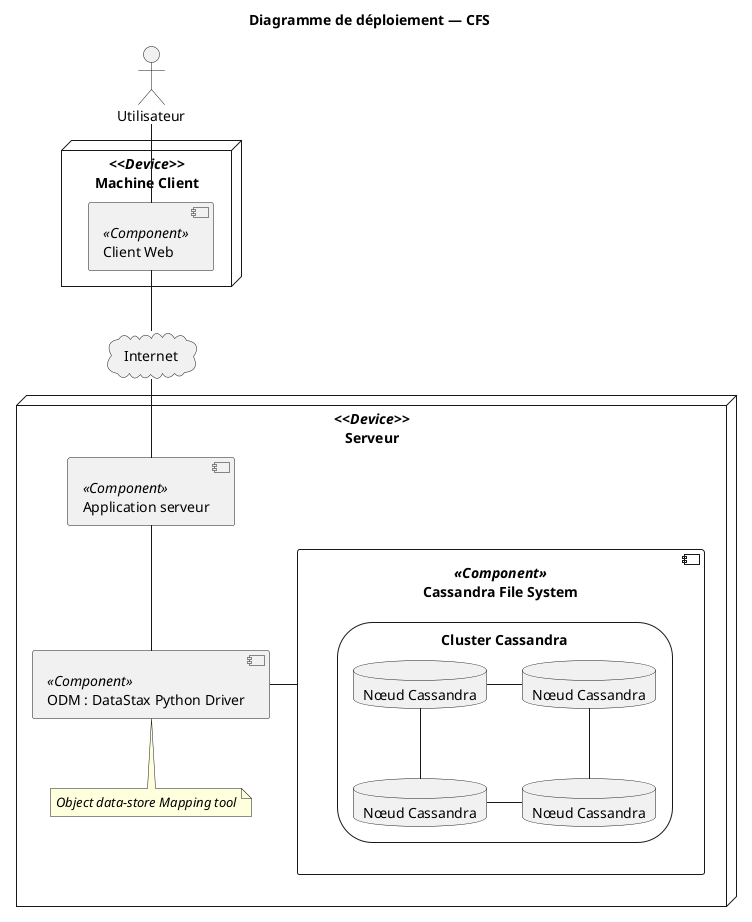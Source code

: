 @startuml
title Diagramme de déploiement — CFS
actor Utilisateur as User


node "<<<i>Device</i>>>\nMachine Client" as Client {
    component "<i><<Component>></i>\nClient Web" as progClient
}

cloud Internet

node "<<<i>Device</i>>>\nServeur" as Serveur {
    component "<i><<Component>></i>\nApplication serveur" as progServeur
    component "<i><<Component>></i>\nODM : DataStax Python Driver" as ORM
    note bottom of ORM : <i>Object data-store Mapping tool</i>

    component "<i><<Component>></i>\n<b>Cassandra File System</b>" as CFS {
        storage "Cluster Cassandra" as cluster {
            database "Nœud Cassandra" as noeud1
            database "Nœud Cassandra" as noeud2
            database "Nœud Cassandra" as noeud3
            database "Nœud Cassandra" as noeud4
        }
    }
}

User -- progClient
progClient -- Internet
Internet -- progServeur
progServeur -- ORM
ORM -right- CFS

noeud1 -down- noeud2
noeud2 -right- noeud3
noeud3 -up- noeud4
noeud4 -left- noeud1
@enduml
